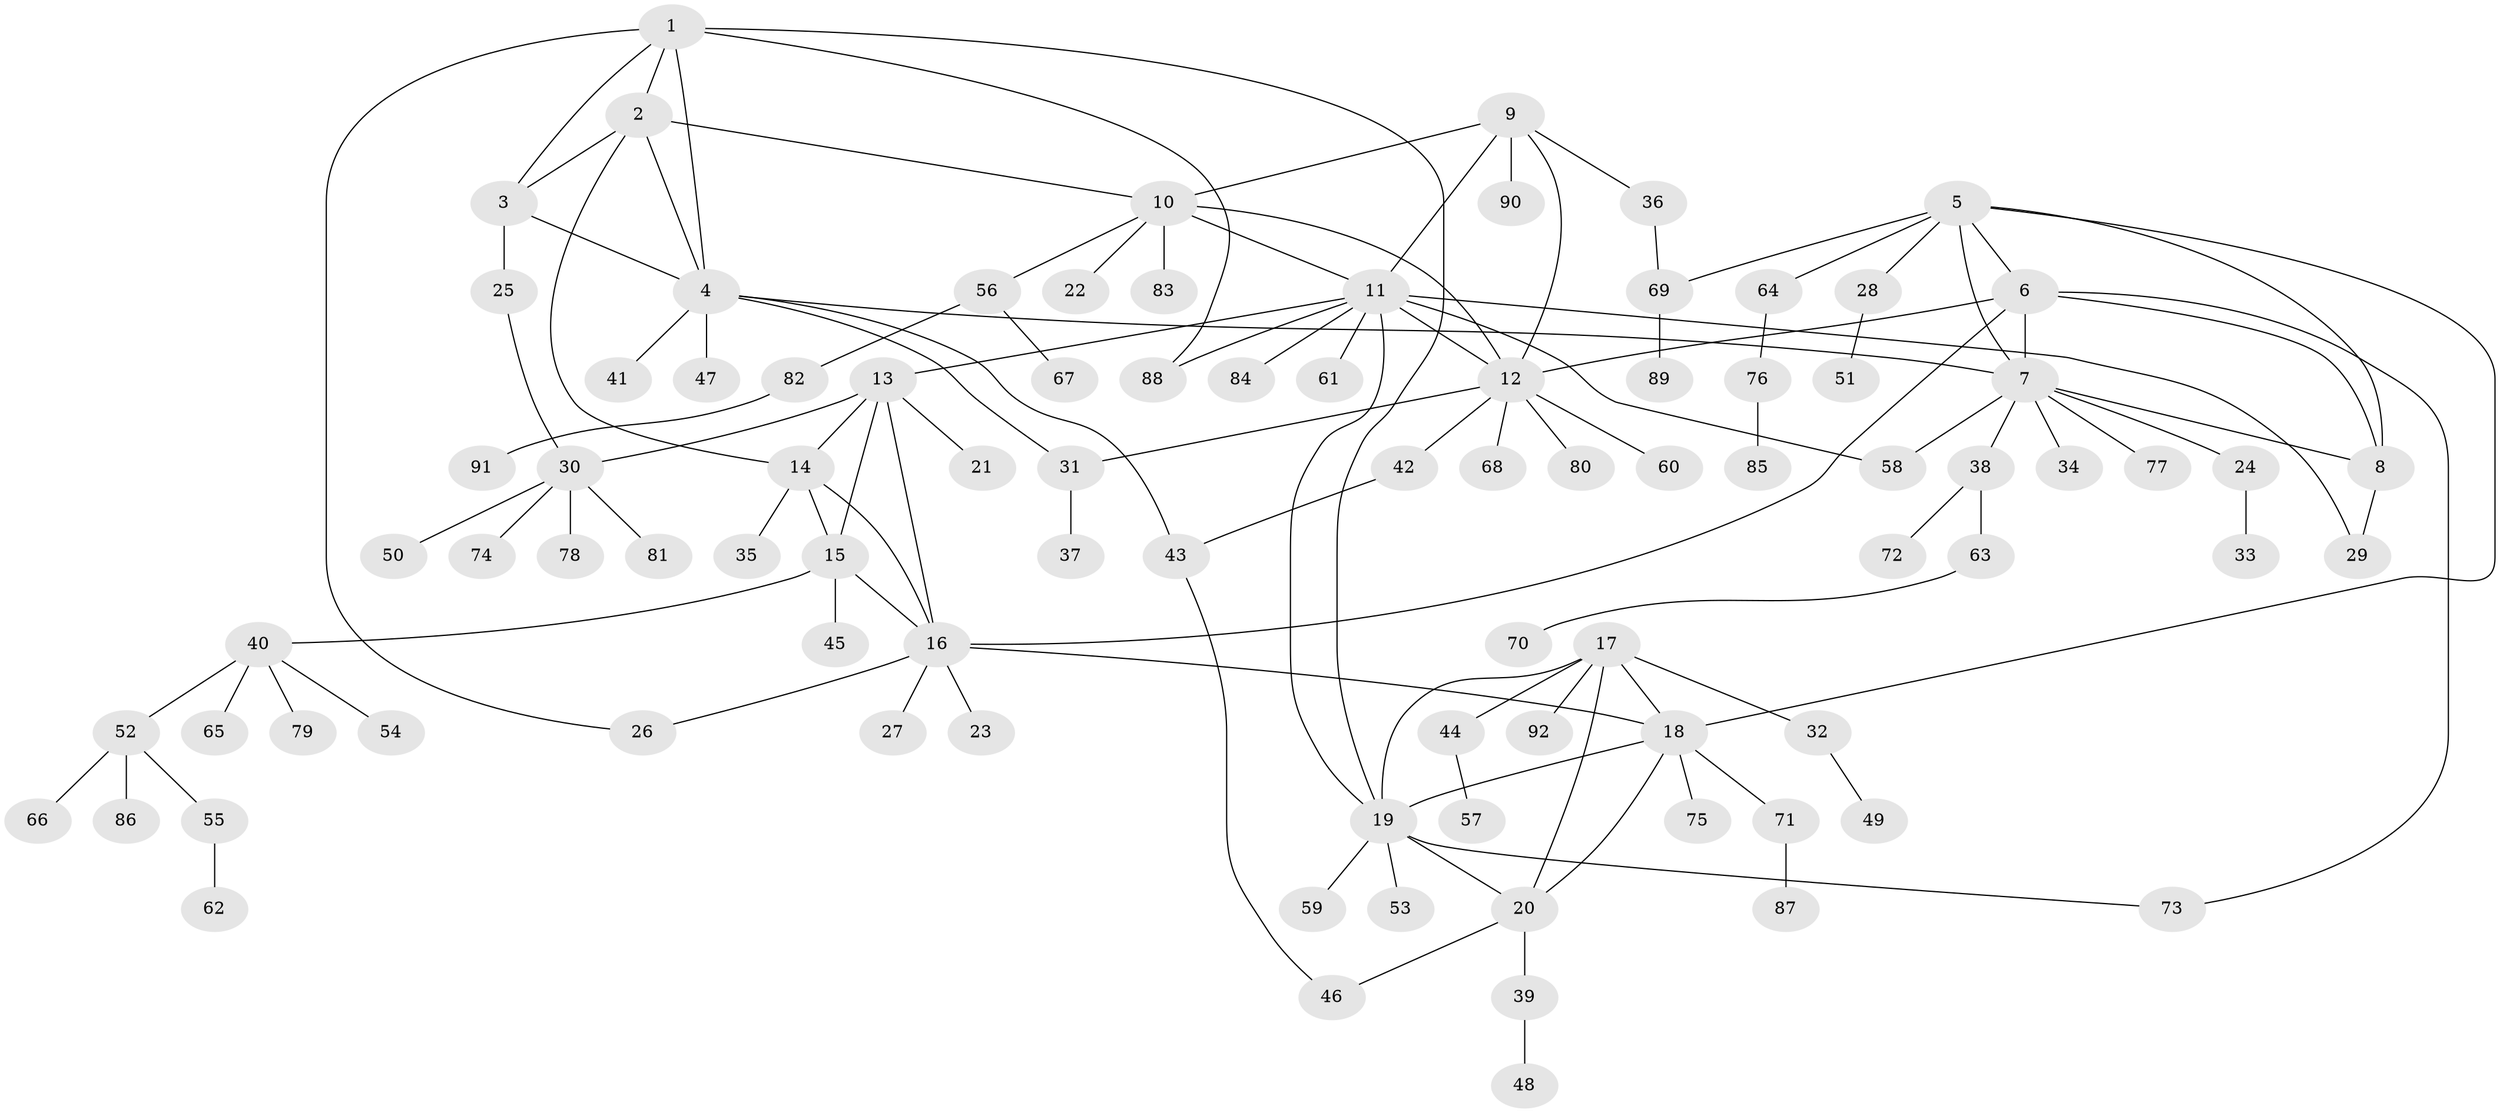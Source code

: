 // Generated by graph-tools (version 1.1) at 2025/11/02/27/25 16:11:36]
// undirected, 92 vertices, 122 edges
graph export_dot {
graph [start="1"]
  node [color=gray90,style=filled];
  1;
  2;
  3;
  4;
  5;
  6;
  7;
  8;
  9;
  10;
  11;
  12;
  13;
  14;
  15;
  16;
  17;
  18;
  19;
  20;
  21;
  22;
  23;
  24;
  25;
  26;
  27;
  28;
  29;
  30;
  31;
  32;
  33;
  34;
  35;
  36;
  37;
  38;
  39;
  40;
  41;
  42;
  43;
  44;
  45;
  46;
  47;
  48;
  49;
  50;
  51;
  52;
  53;
  54;
  55;
  56;
  57;
  58;
  59;
  60;
  61;
  62;
  63;
  64;
  65;
  66;
  67;
  68;
  69;
  70;
  71;
  72;
  73;
  74;
  75;
  76;
  77;
  78;
  79;
  80;
  81;
  82;
  83;
  84;
  85;
  86;
  87;
  88;
  89;
  90;
  91;
  92;
  1 -- 2;
  1 -- 3;
  1 -- 4;
  1 -- 19;
  1 -- 26;
  1 -- 88;
  2 -- 3;
  2 -- 4;
  2 -- 10;
  2 -- 14;
  3 -- 4;
  3 -- 25;
  4 -- 7;
  4 -- 31;
  4 -- 41;
  4 -- 43;
  4 -- 47;
  5 -- 6;
  5 -- 7;
  5 -- 8;
  5 -- 18;
  5 -- 28;
  5 -- 64;
  5 -- 69;
  6 -- 7;
  6 -- 8;
  6 -- 12;
  6 -- 16;
  6 -- 73;
  7 -- 8;
  7 -- 24;
  7 -- 34;
  7 -- 38;
  7 -- 58;
  7 -- 77;
  8 -- 29;
  9 -- 10;
  9 -- 11;
  9 -- 12;
  9 -- 36;
  9 -- 90;
  10 -- 11;
  10 -- 12;
  10 -- 22;
  10 -- 56;
  10 -- 83;
  11 -- 12;
  11 -- 13;
  11 -- 19;
  11 -- 29;
  11 -- 58;
  11 -- 61;
  11 -- 84;
  11 -- 88;
  12 -- 31;
  12 -- 42;
  12 -- 60;
  12 -- 68;
  12 -- 80;
  13 -- 14;
  13 -- 15;
  13 -- 16;
  13 -- 21;
  13 -- 30;
  14 -- 15;
  14 -- 16;
  14 -- 35;
  15 -- 16;
  15 -- 40;
  15 -- 45;
  16 -- 18;
  16 -- 23;
  16 -- 26;
  16 -- 27;
  17 -- 18;
  17 -- 19;
  17 -- 20;
  17 -- 32;
  17 -- 44;
  17 -- 92;
  18 -- 19;
  18 -- 20;
  18 -- 71;
  18 -- 75;
  19 -- 20;
  19 -- 53;
  19 -- 59;
  19 -- 73;
  20 -- 39;
  20 -- 46;
  24 -- 33;
  25 -- 30;
  28 -- 51;
  30 -- 50;
  30 -- 74;
  30 -- 78;
  30 -- 81;
  31 -- 37;
  32 -- 49;
  36 -- 69;
  38 -- 63;
  38 -- 72;
  39 -- 48;
  40 -- 52;
  40 -- 54;
  40 -- 65;
  40 -- 79;
  42 -- 43;
  43 -- 46;
  44 -- 57;
  52 -- 55;
  52 -- 66;
  52 -- 86;
  55 -- 62;
  56 -- 67;
  56 -- 82;
  63 -- 70;
  64 -- 76;
  69 -- 89;
  71 -- 87;
  76 -- 85;
  82 -- 91;
}
